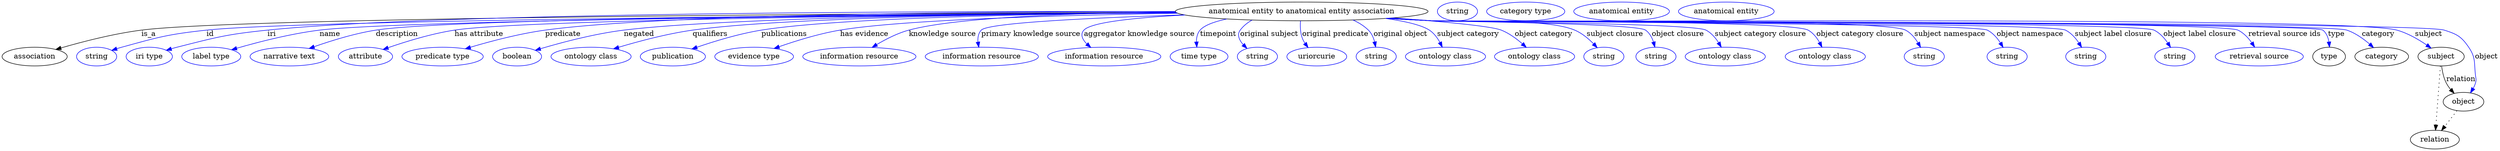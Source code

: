 digraph {
	graph [bb="0,0,4788.4,283"];
	node [label="\N"];
	"anatomical entity to anatomical entity association"	[height=0.5,
		label="anatomical entity to anatomical entity association",
		pos="2492.4,265",
		width=6.7341];
	association	[height=0.5,
		pos="62.394,178",
		width=1.7332];
	"anatomical entity to anatomical entity association" -> association	[label=is_a,
		lp="281.39,221.5",
		pos="e,103.12,191.79 2251.1,263.25 1715.5,261.14 459.47,253.62 267.39,229 213.85,222.14 154.03,206.61 112.9,194.67"];
	id	[color=blue,
		height=0.5,
		label=string,
		pos="181.39,178",
		width=1.0652];
	"anatomical entity to anatomical entity association" -> id	[color=blue,
		label=id,
		lp="398.39,221.5",
		pos="e,210.38,190 2252.2,262.49 1739.8,258.91 571.7,248.7 391.39,229 318.35,221.02 300.2,215.65 229.39,196 226.29,195.14 223.09,194.17 \
219.89,193.16",
		style=solid];
	iri	[color=blue,
		height=0.5,
		label="iri type",
		pos="282.39,178",
		width=1.2277];
	"anatomical entity to anatomical entity association" -> iri	[color=blue,
		label=iri,
		lp="515.39,221.5",
		pos="e,315.29,190.23 2253,262.09 1762.8,257.84 676.4,246.57 507.39,229 429.97,220.95 410.81,215.26 335.39,196 332.02,195.14 328.54,194.18 \
325.05,193.17",
		style=solid];
	name	[color=blue,
		height=0.5,
		label="label type",
		pos="401.39,178",
		width=1.5707];
	"anatomical entity to anatomical entity association" -> name	[color=blue,
		label=name,
		lp="627.39,221.5",
		pos="e,440.01,191.15 2252.5,262.4 1781.1,258.83 766.07,248.94 607.39,229 552.58,222.11 491.21,206.11 449.83,194.05",
		style=solid];
	description	[color=blue,
		height=0.5,
		label="narrative text",
		pos="551.39,178",
		width=2.0943];
	"anatomical entity to anatomical entity association" -> description	[color=blue,
		label=description,
		lp="755.89,221.5",
		pos="e,588.8,193.65 2251.4,262.95 1800.8,260.44 862.67,252.44 715.39,229 675.03,222.58 630.79,208.66 598.44,197.14",
		style=solid];
	"has attribute"	[color=blue,
		height=0.5,
		label=attribute,
		pos="696.39,178",
		width=1.4443];
	"anatomical entity to anatomical entity association" -> "has attribute"	[color=blue,
		label="has attribute",
		lp="913.39,221.5",
		pos="e,729.98,191.75 2252.4,262.33 1833.1,258.9 999.15,249.58 866.39,229 822.26,222.16 773.51,207 739.58,195.15",
		style=solid];
	predicate	[color=blue,
		height=0.5,
		label="predicate type",
		pos="844.39,178",
		width=2.1665];
	"anatomical entity to anatomical entity association" -> predicate	[color=blue,
		label=predicate,
		lp="1074.4,221.5",
		pos="e,887.81,193.09 2249.7,264.77 1898.7,264.75 1266.5,260.15 1040.4,229 991.17,222.22 936.47,207.65 897.4,195.99",
		style=solid];
	negated	[color=blue,
		height=0.5,
		label=boolean,
		pos="987.39,178",
		width=1.2999];
	"anatomical entity to anatomical entity association" -> negated	[color=blue,
		label=negated,
		lp="1220.4,221.5",
		pos="e,1022.3,190.23 2251.2,263.02 1932.7,260.76 1389.3,253.35 1191.4,229 1135.6,222.13 1072.9,205.38 1032,193.16",
		style=solid];
	qualifiers	[color=blue,
		height=0.5,
		label="ontology class",
		pos="1128.4,178",
		width=2.1304];
	"anatomical entity to anatomical entity association" -> qualifiers	[color=blue,
		label=qualifiers,
		lp="1356.9,221.5",
		pos="e,1171.6,193.02 2251.4,263.05 1962.5,260.81 1495.9,253.39 1323.4,229 1274.6,222.11 1220.5,207.65 1181.6,196.05",
		style=solid];
	publications	[color=blue,
		height=0.5,
		label=publication,
		pos="1285.4,178",
		width=1.7332];
	"anatomical entity to anatomical entity association" -> publications	[color=blue,
		label=publications,
		lp="1499.4,221.5",
		pos="e,1321.9,192.66 2251.6,262.88 1994,260.43 1602.8,252.77 1455.4,229 1412.5,222.09 1365.3,207.61 1331.5,196.01",
		style=solid];
	"has evidence"	[color=blue,
		height=0.5,
		label="evidence type",
		pos="1441.4,178",
		width=2.0943];
	"anatomical entity to anatomical entity association" -> "has evidence"	[color=blue,
		label="has evidence",
		lp="1652.9,221.5",
		pos="e,1479.4,193.55 2254.7,261.42 2035.5,257.79 1726.3,249.19 1606.4,229 1566,222.2 1521.6,208.38 1489.1,196.99",
		style=solid];
	"knowledge source"	[color=blue,
		height=0.5,
		label="information resource",
		pos="1643.4,178",
		width=3.015];
	"anatomical entity to anatomical entity association" -> "knowledge source"	[color=blue,
		label="knowledge source",
		lp="1802.9,221.5",
		pos="e,1667.9,195.78 2250.2,264.12 2067,262.08 1831.5,254.31 1738.4,229 1716.6,223.09 1694.2,211.61 1676.7,201.13",
		style=solid];
	"primary knowledge source"	[color=blue,
		height=0.5,
		label="information resource",
		pos="1878.4,178",
		width=3.015];
	"anatomical entity to anatomical entity association" -> "primary knowledge source"	[color=blue,
		label="primary knowledge source",
		lp="1972.4,221.5",
		pos="e,1872.6,196 2267.1,258.36 2097.2,252.96 1891.1,243.48 1877.4,229 1871.6,222.9 1870.4,214.27 1871,205.9",
		style=solid];
	"aggregator knowledge source"	[color=blue,
		height=0.5,
		label="information resource",
		pos="2113.4,178",
		width=3.015];
	"anatomical entity to anatomical entity association" -> "aggregator knowledge source"	[color=blue,
		label="aggregator knowledge source",
		lp="2180.9,221.5",
		pos="e,2087.6,195.53 2268.4,258.07 2176.8,253.28 2088.8,244.63 2074.4,229 2066.7,220.62 2071.6,210.86 2080.1,202.2",
		style=solid];
	timepoint	[color=blue,
		height=0.5,
		label="time type",
		pos="2295.4,178",
		width=1.5346];
	"anatomical entity to anatomical entity association" -> timepoint	[color=blue,
		label=timepoint,
		lp="2332.4,221.5",
		pos="e,2291.1,196.26 2348.6,250.43 2325,245.38 2305.6,238.47 2297.4,229 2292,222.83 2290.3,214.43 2290.3,206.27",
		style=solid];
	"original subject"	[color=blue,
		height=0.5,
		label=string,
		pos="2407.4,178",
		width=1.0652];
	"anatomical entity to anatomical entity association" -> "original subject"	[color=blue,
		label="original subject",
		lp="2430.4,221.5",
		pos="e,2387.4,193.75 2397.2,248.35 2388.3,243.45 2380.5,237.13 2374.4,229 2367.7,220.01 2372.5,209.73 2380.3,200.83",
		style=solid];
	"original predicate"	[color=blue,
		height=0.5,
		label=uriorcurie,
		pos="2521.4,178",
		width=1.5887];
	"anatomical entity to anatomical entity association" -> "original predicate"	[color=blue,
		label="original predicate",
		lp="2556.9,221.5",
		pos="e,2504.6,195.4 2490.1,246.84 2489.4,236.95 2489.6,224.45 2493.4,214 2494.7,210.42 2496.5,206.94 2498.6,203.64",
		style=solid];
	"original object"	[color=blue,
		height=0.5,
		label=string,
		pos="2635.4,178",
		width=1.0652];
	"anatomical entity to anatomical entity association" -> "original object"	[color=blue,
		label="original object",
		lp="2681.9,221.5",
		pos="e,2634.3,196.46 2590.7,248.54 2601.6,243.65 2611.9,237.29 2620.4,229 2626.5,223.04 2630.2,214.69 2632.3,206.52",
		style=solid];
	"subject category"	[color=blue,
		height=0.5,
		label="ontology class",
		pos="2768.4,178",
		width=2.1304];
	"anatomical entity to anatomical entity association" -> "subject category"	[color=blue,
		label="subject category",
		lp="2811.9,221.5",
		pos="e,2762.2,196.16 2653.2,251.48 2689.6,246.29 2722,239.05 2737.4,229 2746.2,223.28 2752.9,214.13 2757.8,205.22",
		style=solid];
	"object category"	[color=blue,
		height=0.5,
		label="ontology class",
		pos="2939.4,178",
		width=2.1304];
	"anatomical entity to anatomical entity association" -> "object category"	[color=blue,
		label="object category",
		lp="2956.9,221.5",
		pos="e,2923.4,195.77 2667.4,252.52 2758.7,245.72 2855.4,236.92 2875.4,229 2890.3,223.11 2904.5,212.62 2915.8,202.76",
		style=solid];
	"subject closure"	[color=blue,
		height=0.5,
		label=string,
		pos="3072.4,178",
		width=1.0652];
	"anatomical entity to anatomical entity association" -> "subject closure"	[color=blue,
		label="subject closure",
		lp="3093.9,221.5",
		pos="e,3059.6,195.17 2664.9,252.33 2691.5,250.54 2718.7,248.72 2744.4,247 2804.8,242.96 2960.5,252.45 3016.4,229 3030.2,223.21 3042.9,\
212.57 3052.7,202.58",
		style=solid];
	"object closure"	[color=blue,
		height=0.5,
		label=string,
		pos="3172.4,178",
		width=1.0652];
	"anatomical entity to anatomical entity association" -> "object closure"	[color=blue,
		label="object closure",
		lp="3214.4,221.5",
		pos="e,3170.3,196.32 2661.1,252.07 2688.9,250.26 2717.5,248.5 2744.4,247 2767,245.74 3133.9,242.13 3152.4,229 3160,223.63 3164.7,214.92 \
3167.6,206.26",
		style=solid];
	"subject category closure"	[color=blue,
		height=0.5,
		label="ontology class",
		pos="3305.4,178",
		width=2.1304];
	"anatomical entity to anatomical entity association" -> "subject category closure"	[color=blue,
		label="subject category closure",
		lp="3372.9,221.5",
		pos="e,3297.7,196.16 2659.8,251.93 2688,250.12 2717,248.39 2744.4,247 2773.5,245.52 3242.6,242.55 3268.4,229 3278.5,223.67 3286.6,214.17 \
3292.6,204.87",
		style=solid];
	"object category closure"	[color=blue,
		height=0.5,
		label="ontology class",
		pos="3497.4,178",
		width=2.1304];
	"anatomical entity to anatomical entity association" -> "object category closure"	[color=blue,
		label="object category closure",
		lp="3563.9,221.5",
		pos="e,3491.1,196.15 2658.1,251.82 2686.8,249.99 2716.5,248.29 2744.4,247 2784.4,245.15 3429.4,248.4 3464.4,229 3473.9,223.7 3481.2,214.34 \
3486.5,205.14",
		style=solid];
	"subject namespace"	[color=blue,
		height=0.5,
		label=string,
		pos="3687.4,178",
		width=1.0652];
	"anatomical entity to anatomical entity association" -> "subject namespace"	[color=blue,
		label="subject namespace",
		lp="3736.4,221.5",
		pos="e,3680.3,195.72 2657,251.76 2686.1,249.92 2716.1,248.23 2744.4,247 2794.7,244.8 3606.8,252.42 3651.4,229 3661.6,223.65 3669.6,213.96 \
3675.4,204.53",
		style=solid];
	"object namespace"	[color=blue,
		height=0.5,
		label=string,
		pos="3846.4,178",
		width=1.0652];
	"anatomical entity to anatomical entity association" -> "object namespace"	[color=blue,
		label="object namespace",
		lp="3890.4,221.5",
		pos="e,3838.7,195.75 2656.4,251.74 2685.7,249.89 2715.9,248.2 2744.4,247 2773.9,245.75 3782,242.36 3808.4,229 3818.9,223.7 3827.2,214.02 \
3833.4,204.58",
		style=solid];
	"subject label closure"	[color=blue,
		height=0.5,
		label=string,
		pos="3997.4,178",
		width=1.0652];
	"anatomical entity to anatomical entity association" -> "subject label closure"	[color=blue,
		label="subject label closure",
		lp="4050.4,221.5",
		pos="e,3989.4,195.77 2656,251.71 2685.4,249.86 2715.8,248.18 2744.4,247 2778.1,245.61 3928.2,244.02 3958.4,229 3969.1,223.67 3977.8,213.85 \
3984.2,204.31",
		style=solid];
	"object label closure"	[color=blue,
		height=0.5,
		label=string,
		pos="4168.4,178",
		width=1.0652];
	"anatomical entity to anatomical entity association" -> "object label closure"	[color=blue,
		label="object label closure",
		lp="4215.9,221.5",
		pos="e,4160.1,195.79 2655.7,251.69 2685.2,249.83 2715.7,248.15 2744.4,247 2782.8,245.46 4093.9,245.88 4128.4,229 4139.3,223.69 4148.1,\
213.88 4154.7,204.34",
		style=solid];
	"retrieval source ids"	[color=blue,
		height=0.5,
		label="retrieval source",
		pos="4330.4,178",
		width=2.347];
	"anatomical entity to anatomical entity association" -> "retrieval source ids"	[color=blue,
		label="retrieval source ids",
		lp="4378.9,221.5",
		pos="e,4321.5,196.3 2655.7,251.65 2685.2,249.8 2715.7,248.13 2744.4,247 2787.3,245.3 4250.7,247.58 4289.4,229 4300.2,223.79 4309.2,214.18 \
4315.9,204.76",
		style=solid];
	type	[height=0.5,
		pos="4464.4,178",
		width=0.86659];
	"anatomical entity to anatomical entity association" -> type	[color=blue,
		label=type,
		lp="4478.4,221.5",
		pos="e,4465.2,196.18 2655.3,251.65 2685,249.79 2715.6,248.12 2744.4,247 2768.1,246.08 4433.8,243.79 4452.4,229 4459.2,223.54 4462.6,214.92 \
4464.1,206.37",
		style=solid];
	category	[height=0.5,
		pos="4565.4,178",
		width=1.4263];
	"anatomical entity to anatomical entity association" -> category	[color=blue,
		label=category,
		lp="4558.9,221.5",
		pos="e,4549.8,195.25 2655.3,251.64 2685,249.78 2715.6,248.12 2744.4,247 2793.1,245.11 4452.2,244.59 4498.4,229 4514.6,223.53 4530.1,212.5 \
4542.1,202.2",
		style=solid];
	subject	[height=0.5,
		pos="4679.4,178",
		width=1.2277];
	"anatomical entity to anatomical entity association" -> subject	[color=blue,
		label=subject,
		lp="4655.4,221.5",
		pos="e,4660.1,194.33 2655.3,251.63 2685,249.77 2715.6,248.11 2744.4,247 2847.1,243.04 4495.4,256.49 4594.4,229 4615.1,223.24 4636,211.08 \
4651.9,200.2",
		style=solid];
	object	[height=0.5,
		pos="4722.4,91",
		width=1.0832];
	"anatomical entity to anatomical entity association" -> object	[color=blue,
		label=object,
		lp="4766.4,178",
		pos="e,4735.8,108.09 2655,251.64 2684.7,249.78 2715.5,248.11 2744.4,247 2798.3,244.93 4634.1,245.49 4685.4,229 4709.7,221.2 4718,217.1 \
4732.4,196 4746.3,175.59 4742.5,166.51 4745.4,142 4746.2,135.38 4747.3,133.39 4745.4,127 4744.4,123.55 4742.9,120.13 4741.1,116.85",
		style=solid];
	association_type	[color=blue,
		height=0.5,
		label=string,
		pos="2791.4,265",
		width=1.0652];
	association_category	[color=blue,
		height=0.5,
		label="category type",
		pos="2922.4,265",
		width=2.0762];
	subject -> object	[label=relation,
		lp="4717.4,134.5",
		pos="e,4704.5,107.23 4680.5,159.55 4681.7,149.57 4684.2,137.07 4689.4,127 4691.6,122.68 4694.5,118.52 4697.7,114.66"];
	relation	[height=0.5,
		pos="4667.4,18",
		width=1.2999];
	subject -> relation	[pos="e,4668.7,36.188 4678.1,159.79 4676,132.48 4672,78.994 4669.5,46.38",
		style=dotted];
	"anatomical entity to anatomical entity association_subject"	[color=blue,
		height=0.5,
		label="anatomical entity",
		pos="3106.4,265",
		width=2.5456];
	object -> relation	[pos="e,4680.2,35.54 4709.9,73.889 4703,64.939 4694.2,53.617 4686.4,43.584",
		style=dotted];
	"anatomical entity to anatomical entity association_object"	[color=blue,
		height=0.5,
		label="anatomical entity",
		pos="3307.4,265",
		width=2.5456];
}
